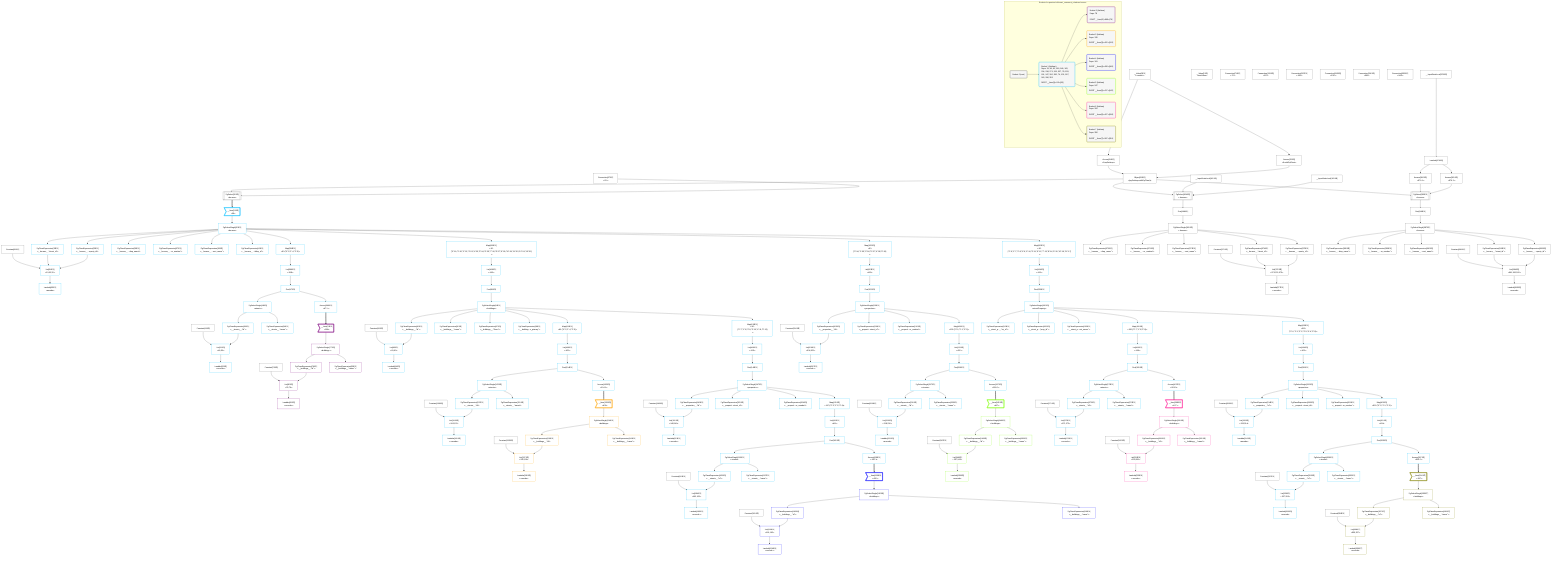 %%{init: {'themeVariables': { 'fontSize': '12px'}}}%%
graph TD
    classDef path fill:#eee,stroke:#000,color:#000
    classDef plan fill:#fff,stroke-width:1px,color:#000
    classDef itemplan fill:#fff,stroke-width:2px,color:#000
    classDef sideeffectplan fill:#f00,stroke-width:2px,color:#000
    classDef bucket fill:#f6f6f6,color:#000,stroke-width:2px,text-align:left


    %% define steps
    __Value3["__Value[3∈0]<br />ᐸcontextᐳ"]:::plan
    __Value5["__Value[5∈0]<br />ᐸrootValueᐳ"]:::plan
    Access24["Access[24∈0]<br />ᐸ3.pgSettingsᐳ"]:::plan
    Access25["Access[25∈0]<br />ᐸ3.withPgClientᐳ"]:::plan
    Object26["Object[26∈0]<br />ᐸ{pgSettings,withPgClient}ᐳ"]:::plan
    Connection27["Connection[27∈0]<br />ᐸ23ᐳ"]:::plan
    PgSelect28[["PgSelect[28∈0]<br />ᐸhousesᐳ"]]:::plan
    __Item29>"__Item[29∈1]<br />ᐸ28ᐳ"]:::itemplan
    PgSelectSingle30["PgSelectSingle[30∈1]<br />ᐸhousesᐳ"]:::plan
    Constant31["Constant[31∈0]"]:::plan
    PgClassExpression32["PgClassExpression[32∈1]<br />ᐸ__houses__.”street_id”ᐳ"]:::plan
    PgClassExpression33["PgClassExpression[33∈1]<br />ᐸ__houses__...operty_id”ᐳ"]:::plan
    List34["List[34∈1]<br />ᐸ31,32,33ᐳ"]:::plan
    Lambda35["Lambda[35∈1]<br />ᐸencodeᐳ"]:::plan
    PgClassExpression36["PgClassExpression[36∈1]<br />ᐸ__houses__...ding_name”ᐳ"]:::plan
    PgClassExpression37["PgClassExpression[37∈1]<br />ᐸ__houses__...or_number”ᐳ"]:::plan
    PgClassExpression38["PgClassExpression[38∈1]<br />ᐸ__houses__...reet_name”ᐳ"]:::plan
    PgClassExpression40["PgClassExpression[40∈1]<br />ᐸ__houses__...ilding_id”ᐳ"]:::plan
    Map398["Map[398∈1]<br />ᐸ30:{”0”:3,”1”:4,”2”:5}ᐳ"]:::plan
    List399["List[399∈1]<br />ᐸ398ᐳ"]:::plan
    First47["First[47∈1]"]:::plan
    PgSelectSingle48["PgSelectSingle[48∈1]<br />ᐸstreetsᐳ"]:::plan
    Constant49["Constant[49∈0]"]:::plan
    PgClassExpression50["PgClassExpression[50∈1]<br />ᐸ__streets__.”id”ᐳ"]:::plan
    List51["List[51∈1]<br />ᐸ49,50ᐳ"]:::plan
    Lambda52["Lambda[52∈1]<br />ᐸencodeᐳ"]:::plan
    PgClassExpression54["PgClassExpression[54∈1]<br />ᐸ__streets__.”name”ᐳ"]:::plan
    Connection74["Connection[74∈0]<br />ᐸ70ᐳ"]:::plan
    Access396["Access[396∈1]<br />ᐸ47.1ᐳ"]:::plan
    __Item76>"__Item[76∈2]<br />ᐸ396ᐳ"]:::itemplan
    PgSelectSingle77["PgSelectSingle[77∈2]<br />ᐸbuildingsᐳ"]:::plan
    Constant78["Constant[78∈0]"]:::plan
    PgClassExpression79["PgClassExpression[79∈2]<br />ᐸ__buildings__.”id”ᐳ"]:::plan
    List80["List[80∈2]<br />ᐸ78,79ᐳ"]:::plan
    Lambda81["Lambda[81∈2]<br />ᐸencodeᐳ"]:::plan
    PgClassExpression83["PgClassExpression[83∈2]<br />ᐸ__buildings__.”name”ᐳ"]:::plan
    Map418["Map[418∈1]<br />ᐸ30:{”0”:19,”1”:20,”2”:21,”3”:22,”4”:23,”5”:24,”6”:25,”7”:26,”8”:27,”9”:28,”10”:29,”11”:30,”12”:31,”13”:32}ᐳ"]:::plan
    List419["List[419∈1]<br />ᐸ418ᐳ"]:::plan
    First89["First[89∈1]"]:::plan
    PgSelectSingle90["PgSelectSingle[90∈1]<br />ᐸbuildingsᐳ"]:::plan
    Constant91["Constant[91∈0]"]:::plan
    PgClassExpression92["PgClassExpression[92∈1]<br />ᐸ__buildings__.”id”ᐳ"]:::plan
    List93["List[93∈1]<br />ᐸ91,92ᐳ"]:::plan
    Lambda94["Lambda[94∈1]<br />ᐸencodeᐳ"]:::plan
    PgClassExpression96["PgClassExpression[96∈1]<br />ᐸ__buildings__.”name”ᐳ"]:::plan
    PgClassExpression97["PgClassExpression[97∈1]<br />ᐸ__buildings__.”floors”ᐳ"]:::plan
    PgClassExpression98["PgClassExpression[98∈1]<br />ᐸ__building...s_primary”ᐳ"]:::plan
    Map405["Map[405∈1]<br />ᐸ90:{”0”:3,”1”:4,”2”:5}ᐳ"]:::plan
    List406["List[406∈1]<br />ᐸ405ᐳ"]:::plan
    First104["First[104∈1]"]:::plan
    PgSelectSingle105["PgSelectSingle[105∈1]<br />ᐸstreetsᐳ"]:::plan
    Constant106["Constant[106∈0]"]:::plan
    PgClassExpression107["PgClassExpression[107∈1]<br />ᐸ__streets__.”id”ᐳ"]:::plan
    List108["List[108∈1]<br />ᐸ106,107ᐳ"]:::plan
    Lambda109["Lambda[109∈1]<br />ᐸencodeᐳ"]:::plan
    PgClassExpression111["PgClassExpression[111∈1]<br />ᐸ__streets__.”name”ᐳ"]:::plan
    Connection131["Connection[131∈0]<br />ᐸ127ᐳ"]:::plan
    Access402["Access[402∈1]<br />ᐸ104.1ᐳ"]:::plan
    __Item133>"__Item[133∈3]<br />ᐸ402ᐳ"]:::itemplan
    PgSelectSingle134["PgSelectSingle[134∈3]<br />ᐸbuildingsᐳ"]:::plan
    Constant135["Constant[135∈0]"]:::plan
    PgClassExpression136["PgClassExpression[136∈3]<br />ᐸ__buildings__.”id”ᐳ"]:::plan
    List137["List[137∈3]<br />ᐸ135,136ᐳ"]:::plan
    Lambda138["Lambda[138∈3]<br />ᐸencodeᐳ"]:::plan
    PgClassExpression140["PgClassExpression[140∈3]<br />ᐸ__buildings__.”name”ᐳ"]:::plan
    Map415["Map[415∈1]<br />ᐸ90:{”0”:7,”1”:8,”2”:9,”3”:10,”4”:11,”5”:12}ᐳ"]:::plan
    List416["List[416∈1]<br />ᐸ415ᐳ"]:::plan
    First146["First[146∈1]"]:::plan
    PgSelectSingle147["PgSelectSingle[147∈1]<br />ᐸpropertiesᐳ"]:::plan
    Constant148["Constant[148∈0]"]:::plan
    PgClassExpression149["PgClassExpression[149∈1]<br />ᐸ__properties__.”id”ᐳ"]:::plan
    List150["List[150∈1]<br />ᐸ148,149ᐳ"]:::plan
    Lambda151["Lambda[151∈1]<br />ᐸencodeᐳ"]:::plan
    PgClassExpression153["PgClassExpression[153∈1]<br />ᐸ__properti...street_id”ᐳ"]:::plan
    PgClassExpression154["PgClassExpression[154∈1]<br />ᐸ__properti...or_number”ᐳ"]:::plan
    Map411["Map[411∈1]<br />ᐸ147:{”0”:2,”1”:3,”2”:4}ᐳ"]:::plan
    List412["List[412∈1]<br />ᐸ411ᐳ"]:::plan
    First160["First[160∈1]"]:::plan
    PgSelectSingle161["PgSelectSingle[161∈1]<br />ᐸstreetsᐳ"]:::plan
    Constant162["Constant[162∈0]"]:::plan
    PgClassExpression163["PgClassExpression[163∈1]<br />ᐸ__streets__.”id”ᐳ"]:::plan
    List164["List[164∈1]<br />ᐸ162,163ᐳ"]:::plan
    Lambda165["Lambda[165∈1]<br />ᐸencodeᐳ"]:::plan
    PgClassExpression167["PgClassExpression[167∈1]<br />ᐸ__streets__.”name”ᐳ"]:::plan
    Connection187["Connection[187∈0]<br />ᐸ183ᐳ"]:::plan
    Access408["Access[408∈1]<br />ᐸ160.1ᐳ"]:::plan
    __Item189>"__Item[189∈4]<br />ᐸ408ᐳ"]:::itemplan
    PgSelectSingle190["PgSelectSingle[190∈4]<br />ᐸbuildingsᐳ"]:::plan
    Constant191["Constant[191∈0]"]:::plan
    PgClassExpression192["PgClassExpression[192∈4]<br />ᐸ__buildings__.”id”ᐳ"]:::plan
    List193["List[193∈4]<br />ᐸ191,192ᐳ"]:::plan
    Lambda194["Lambda[194∈4]<br />ᐸencodeᐳ"]:::plan
    PgClassExpression196["PgClassExpression[196∈4]<br />ᐸ__buildings__.”name”ᐳ"]:::plan
    Map422["Map[422∈1]<br />ᐸ30:{”0”:34,”1”:35,”2”:36,”3”:37,”4”:38,”5”:39}ᐳ"]:::plan
    List423["List[423∈1]<br />ᐸ422ᐳ"]:::plan
    First202["First[202∈1]"]:::plan
    PgSelectSingle203["PgSelectSingle[203∈1]<br />ᐸpropertiesᐳ"]:::plan
    Constant204["Constant[204∈0]"]:::plan
    PgClassExpression205["PgClassExpression[205∈1]<br />ᐸ__properties__.”id”ᐳ"]:::plan
    List206["List[206∈1]<br />ᐸ204,205ᐳ"]:::plan
    Lambda207["Lambda[207∈1]<br />ᐸencodeᐳ"]:::plan
    PgClassExpression209["PgClassExpression[209∈1]<br />ᐸ__properti...street_id”ᐳ"]:::plan
    PgClassExpression210["PgClassExpression[210∈1]<br />ᐸ__properti...or_number”ᐳ"]:::plan
    Map420["Map[420∈1]<br />ᐸ203:{”0”:0,”1”:1,”2”:2}ᐳ"]:::plan
    List421["List[421∈1]<br />ᐸ420ᐳ"]:::plan
    First216["First[216∈1]"]:::plan
    PgSelectSingle217["PgSelectSingle[217∈1]<br />ᐸstreetsᐳ"]:::plan
    Constant218["Constant[218∈0]"]:::plan
    PgClassExpression219["PgClassExpression[219∈1]<br />ᐸ__streets__.”id”ᐳ"]:::plan
    List220["List[220∈1]<br />ᐸ218,219ᐳ"]:::plan
    Lambda221["Lambda[221∈1]<br />ᐸencodeᐳ"]:::plan
    PgClassExpression223["PgClassExpression[223∈1]<br />ᐸ__streets__.”name”ᐳ"]:::plan
    Connection243["Connection[243∈0]<br />ᐸ239ᐳ"]:::plan
    Access417["Access[417∈1]<br />ᐸ216.0ᐳ"]:::plan
    __Item245>"__Item[245∈5]<br />ᐸ417ᐳ"]:::itemplan
    PgSelectSingle246["PgSelectSingle[246∈5]<br />ᐸbuildingsᐳ"]:::plan
    Constant247["Constant[247∈0]"]:::plan
    PgClassExpression248["PgClassExpression[248∈5]<br />ᐸ__buildings__.”id”ᐳ"]:::plan
    List249["List[249∈5]<br />ᐸ247,248ᐳ"]:::plan
    Lambda250["Lambda[250∈5]<br />ᐸencodeᐳ"]:::plan
    PgClassExpression252["PgClassExpression[252∈5]<br />ᐸ__buildings__.”name”ᐳ"]:::plan
    Map413["Map[413∈1]<br />ᐸ30:{”0”:6,”1”:7,”2”:8,”3”:9,”4”:10,”5”:11,”6”:12,”7”:13,”8”:14,”9”:15,”10”:16,”11”:17}ᐳ"]:::plan
    List414["List[414∈1]<br />ᐸ413ᐳ"]:::plan
    First259["First[259∈1]"]:::plan
    PgSelectSingle260["PgSelectSingle[260∈1]<br />ᐸstreetPropertyᐳ"]:::plan
    PgClassExpression261["PgClassExpression[261∈1]<br />ᐸ__street_p..._.”str_id”ᐳ"]:::plan
    PgClassExpression262["PgClassExpression[262∈1]<br />ᐸ__street_p....”prop_id”ᐳ"]:::plan
    PgClassExpression263["PgClassExpression[263∈1]<br />ᐸ__street_p...ent_owner”ᐳ"]:::plan
    Map409["Map[409∈1]<br />ᐸ260:{”0”:7,”1”:8,”2”:9}ᐳ"]:::plan
    List410["List[410∈1]<br />ᐸ409ᐳ"]:::plan
    First269["First[269∈1]"]:::plan
    PgSelectSingle270["PgSelectSingle[270∈1]<br />ᐸstreetsᐳ"]:::plan
    Constant271["Constant[271∈0]"]:::plan
    PgClassExpression272["PgClassExpression[272∈1]<br />ᐸ__streets__.”id”ᐳ"]:::plan
    List273["List[273∈1]<br />ᐸ271,272ᐳ"]:::plan
    Lambda274["Lambda[274∈1]<br />ᐸencodeᐳ"]:::plan
    PgClassExpression276["PgClassExpression[276∈1]<br />ᐸ__streets__.”name”ᐳ"]:::plan
    Connection296["Connection[296∈0]<br />ᐸ292ᐳ"]:::plan
    Access407["Access[407∈1]<br />ᐸ269.0ᐳ"]:::plan
    __Item298>"__Item[298∈6]<br />ᐸ407ᐳ"]:::itemplan
    PgSelectSingle299["PgSelectSingle[299∈6]<br />ᐸbuildingsᐳ"]:::plan
    Constant300["Constant[300∈0]"]:::plan
    PgClassExpression301["PgClassExpression[301∈6]<br />ᐸ__buildings__.”id”ᐳ"]:::plan
    List302["List[302∈6]<br />ᐸ300,301ᐳ"]:::plan
    Lambda303["Lambda[303∈6]<br />ᐸencodeᐳ"]:::plan
    PgClassExpression305["PgClassExpression[305∈6]<br />ᐸ__buildings__.”name”ᐳ"]:::plan
    Map403["Map[403∈1]<br />ᐸ260:{”0”:0,”1”:1,”2”:2,”3”:3,”4”:4,”5”:5}ᐳ"]:::plan
    List404["List[404∈1]<br />ᐸ403ᐳ"]:::plan
    First311["First[311∈1]"]:::plan
    PgSelectSingle312["PgSelectSingle[312∈1]<br />ᐸpropertiesᐳ"]:::plan
    Constant313["Constant[313∈0]"]:::plan
    PgClassExpression314["PgClassExpression[314∈1]<br />ᐸ__properties__.”id”ᐳ"]:::plan
    List315["List[315∈1]<br />ᐸ313,314ᐳ"]:::plan
    Lambda316["Lambda[316∈1]<br />ᐸencodeᐳ"]:::plan
    PgClassExpression318["PgClassExpression[318∈1]<br />ᐸ__properti...street_id”ᐳ"]:::plan
    PgClassExpression319["PgClassExpression[319∈1]<br />ᐸ__properti...or_number”ᐳ"]:::plan
    Map400["Map[400∈1]<br />ᐸ312:{”0”:0,”1”:1,”2”:2}ᐳ"]:::plan
    List401["List[401∈1]<br />ᐸ400ᐳ"]:::plan
    First325["First[325∈1]"]:::plan
    PgSelectSingle326["PgSelectSingle[326∈1]<br />ᐸstreetsᐳ"]:::plan
    Constant327["Constant[327∈0]"]:::plan
    PgClassExpression328["PgClassExpression[328∈1]<br />ᐸ__streets__.”id”ᐳ"]:::plan
    List329["List[329∈1]<br />ᐸ327,328ᐳ"]:::plan
    Lambda330["Lambda[330∈1]<br />ᐸencodeᐳ"]:::plan
    PgClassExpression332["PgClassExpression[332∈1]<br />ᐸ__streets__.”name”ᐳ"]:::plan
    Connection352["Connection[352∈0]<br />ᐸ348ᐳ"]:::plan
    Access397["Access[397∈1]<br />ᐸ325.0ᐳ"]:::plan
    __Item354>"__Item[354∈7]<br />ᐸ397ᐳ"]:::itemplan
    PgSelectSingle355["PgSelectSingle[355∈7]<br />ᐸbuildingsᐳ"]:::plan
    Constant356["Constant[356∈0]"]:::plan
    PgClassExpression357["PgClassExpression[357∈7]<br />ᐸ__buildings__.”id”ᐳ"]:::plan
    List358["List[358∈7]<br />ᐸ356,357ᐳ"]:::plan
    Lambda359["Lambda[359∈7]<br />ᐸencodeᐳ"]:::plan
    PgClassExpression361["PgClassExpression[361∈7]<br />ᐸ__buildings__.”name”ᐳ"]:::plan
    __InputStaticLeaf362["__InputStaticLeaf[362∈0]"]:::plan
    __InputStaticLeaf363["__InputStaticLeaf[363∈0]"]:::plan
    PgSelect364[["PgSelect[364∈0]<br />ᐸhousesᐳ"]]:::plan
    First368["First[368∈0]"]:::plan
    PgSelectSingle369["PgSelectSingle[369∈0]<br />ᐸhousesᐳ"]:::plan
    PgClassExpression370["PgClassExpression[370∈0]<br />ᐸ__houses__...ding_name”ᐳ"]:::plan
    PgClassExpression371["PgClassExpression[371∈0]<br />ᐸ__houses__...or_number”ᐳ"]:::plan
    PgClassExpression372["PgClassExpression[372∈0]<br />ᐸ__houses__...reet_name”ᐳ"]:::plan
    Constant373["Constant[373∈0]"]:::plan
    PgClassExpression374["PgClassExpression[374∈0]<br />ᐸ__houses__.”street_id”ᐳ"]:::plan
    PgClassExpression375["PgClassExpression[375∈0]<br />ᐸ__houses__...operty_id”ᐳ"]:::plan
    List376["List[376∈0]<br />ᐸ373,374,375ᐳ"]:::plan
    Lambda377["Lambda[377∈0]<br />ᐸencodeᐳ"]:::plan
    __InputStaticLeaf378["__InputStaticLeaf[378∈0]"]:::plan
    Lambda379["Lambda[379∈0]"]:::plan
    Access380["Access[380∈0]<br />ᐸ379.1ᐳ"]:::plan
    Access381["Access[381∈0]<br />ᐸ379.2ᐳ"]:::plan
    PgSelect382[["PgSelect[382∈0]<br />ᐸhousesᐳ"]]:::plan
    First386["First[386∈0]"]:::plan
    PgSelectSingle387["PgSelectSingle[387∈0]<br />ᐸhousesᐳ"]:::plan
    PgClassExpression388["PgClassExpression[388∈0]<br />ᐸ__houses__...ding_name”ᐳ"]:::plan
    PgClassExpression389["PgClassExpression[389∈0]<br />ᐸ__houses__...or_number”ᐳ"]:::plan
    PgClassExpression390["PgClassExpression[390∈0]<br />ᐸ__houses__...reet_name”ᐳ"]:::plan
    Constant391["Constant[391∈0]"]:::plan
    PgClassExpression392["PgClassExpression[392∈0]<br />ᐸ__houses__.”street_id”ᐳ"]:::plan
    PgClassExpression393["PgClassExpression[393∈0]<br />ᐸ__houses__...operty_id”ᐳ"]:::plan
    List394["List[394∈0]<br />ᐸ391,392,393ᐳ"]:::plan
    Lambda395["Lambda[395∈0]<br />ᐸencodeᐳ"]:::plan

    %% plan dependencies
    __Value3 --> Access24
    __Value3 --> Access25
    Access24 & Access25 --> Object26
    Object26 & Connection27 --> PgSelect28
    PgSelect28 ==> __Item29
    __Item29 --> PgSelectSingle30
    PgSelectSingle30 --> PgClassExpression32
    PgSelectSingle30 --> PgClassExpression33
    Constant31 & PgClassExpression32 & PgClassExpression33 --> List34
    List34 --> Lambda35
    PgSelectSingle30 --> PgClassExpression36
    PgSelectSingle30 --> PgClassExpression37
    PgSelectSingle30 --> PgClassExpression38
    PgSelectSingle30 --> PgClassExpression40
    PgSelectSingle30 --> Map398
    Map398 --> List399
    List399 --> First47
    First47 --> PgSelectSingle48
    PgSelectSingle48 --> PgClassExpression50
    Constant49 & PgClassExpression50 --> List51
    List51 --> Lambda52
    PgSelectSingle48 --> PgClassExpression54
    First47 --> Access396
    Access396 ==> __Item76
    __Item76 --> PgSelectSingle77
    PgSelectSingle77 --> PgClassExpression79
    Constant78 & PgClassExpression79 --> List80
    List80 --> Lambda81
    PgSelectSingle77 --> PgClassExpression83
    PgSelectSingle30 --> Map418
    Map418 --> List419
    List419 --> First89
    First89 --> PgSelectSingle90
    PgSelectSingle90 --> PgClassExpression92
    Constant91 & PgClassExpression92 --> List93
    List93 --> Lambda94
    PgSelectSingle90 --> PgClassExpression96
    PgSelectSingle90 --> PgClassExpression97
    PgSelectSingle90 --> PgClassExpression98
    PgSelectSingle90 --> Map405
    Map405 --> List406
    List406 --> First104
    First104 --> PgSelectSingle105
    PgSelectSingle105 --> PgClassExpression107
    Constant106 & PgClassExpression107 --> List108
    List108 --> Lambda109
    PgSelectSingle105 --> PgClassExpression111
    First104 --> Access402
    Access402 ==> __Item133
    __Item133 --> PgSelectSingle134
    PgSelectSingle134 --> PgClassExpression136
    Constant135 & PgClassExpression136 --> List137
    List137 --> Lambda138
    PgSelectSingle134 --> PgClassExpression140
    PgSelectSingle90 --> Map415
    Map415 --> List416
    List416 --> First146
    First146 --> PgSelectSingle147
    PgSelectSingle147 --> PgClassExpression149
    Constant148 & PgClassExpression149 --> List150
    List150 --> Lambda151
    PgSelectSingle147 --> PgClassExpression153
    PgSelectSingle147 --> PgClassExpression154
    PgSelectSingle147 --> Map411
    Map411 --> List412
    List412 --> First160
    First160 --> PgSelectSingle161
    PgSelectSingle161 --> PgClassExpression163
    Constant162 & PgClassExpression163 --> List164
    List164 --> Lambda165
    PgSelectSingle161 --> PgClassExpression167
    First160 --> Access408
    Access408 ==> __Item189
    __Item189 --> PgSelectSingle190
    PgSelectSingle190 --> PgClassExpression192
    Constant191 & PgClassExpression192 --> List193
    List193 --> Lambda194
    PgSelectSingle190 --> PgClassExpression196
    PgSelectSingle30 --> Map422
    Map422 --> List423
    List423 --> First202
    First202 --> PgSelectSingle203
    PgSelectSingle203 --> PgClassExpression205
    Constant204 & PgClassExpression205 --> List206
    List206 --> Lambda207
    PgSelectSingle203 --> PgClassExpression209
    PgSelectSingle203 --> PgClassExpression210
    PgSelectSingle203 --> Map420
    Map420 --> List421
    List421 --> First216
    First216 --> PgSelectSingle217
    PgSelectSingle217 --> PgClassExpression219
    Constant218 & PgClassExpression219 --> List220
    List220 --> Lambda221
    PgSelectSingle217 --> PgClassExpression223
    First216 --> Access417
    Access417 ==> __Item245
    __Item245 --> PgSelectSingle246
    PgSelectSingle246 --> PgClassExpression248
    Constant247 & PgClassExpression248 --> List249
    List249 --> Lambda250
    PgSelectSingle246 --> PgClassExpression252
    PgSelectSingle30 --> Map413
    Map413 --> List414
    List414 --> First259
    First259 --> PgSelectSingle260
    PgSelectSingle260 --> PgClassExpression261
    PgSelectSingle260 --> PgClassExpression262
    PgSelectSingle260 --> PgClassExpression263
    PgSelectSingle260 --> Map409
    Map409 --> List410
    List410 --> First269
    First269 --> PgSelectSingle270
    PgSelectSingle270 --> PgClassExpression272
    Constant271 & PgClassExpression272 --> List273
    List273 --> Lambda274
    PgSelectSingle270 --> PgClassExpression276
    First269 --> Access407
    Access407 ==> __Item298
    __Item298 --> PgSelectSingle299
    PgSelectSingle299 --> PgClassExpression301
    Constant300 & PgClassExpression301 --> List302
    List302 --> Lambda303
    PgSelectSingle299 --> PgClassExpression305
    PgSelectSingle260 --> Map403
    Map403 --> List404
    List404 --> First311
    First311 --> PgSelectSingle312
    PgSelectSingle312 --> PgClassExpression314
    Constant313 & PgClassExpression314 --> List315
    List315 --> Lambda316
    PgSelectSingle312 --> PgClassExpression318
    PgSelectSingle312 --> PgClassExpression319
    PgSelectSingle312 --> Map400
    Map400 --> List401
    List401 --> First325
    First325 --> PgSelectSingle326
    PgSelectSingle326 --> PgClassExpression328
    Constant327 & PgClassExpression328 --> List329
    List329 --> Lambda330
    PgSelectSingle326 --> PgClassExpression332
    First325 --> Access397
    Access397 ==> __Item354
    __Item354 --> PgSelectSingle355
    PgSelectSingle355 --> PgClassExpression357
    Constant356 & PgClassExpression357 --> List358
    List358 --> Lambda359
    PgSelectSingle355 --> PgClassExpression361
    Object26 & __InputStaticLeaf362 & __InputStaticLeaf363 --> PgSelect364
    PgSelect364 --> First368
    First368 --> PgSelectSingle369
    PgSelectSingle369 --> PgClassExpression370
    PgSelectSingle369 --> PgClassExpression371
    PgSelectSingle369 --> PgClassExpression372
    PgSelectSingle369 --> PgClassExpression374
    PgSelectSingle369 --> PgClassExpression375
    Constant373 & PgClassExpression374 & PgClassExpression375 --> List376
    List376 --> Lambda377
    __InputStaticLeaf378 --> Lambda379
    Lambda379 --> Access380
    Lambda379 --> Access381
    Object26 & Access380 & Access381 --> PgSelect382
    PgSelect382 --> First386
    First386 --> PgSelectSingle387
    PgSelectSingle387 --> PgClassExpression388
    PgSelectSingle387 --> PgClassExpression389
    PgSelectSingle387 --> PgClassExpression390
    PgSelectSingle387 --> PgClassExpression392
    PgSelectSingle387 --> PgClassExpression393
    Constant391 & PgClassExpression392 & PgClassExpression393 --> List394
    List394 --> Lambda395

    subgraph "Buckets for queries/v4/smart_comment_relations.houses"
    Bucket0("Bucket 0 (root)"):::bucket
    classDef bucket0 stroke:#696969
    class Bucket0,__Value3,__Value5,Access24,Access25,Object26,Connection27,PgSelect28,Constant31,Constant49,Connection74,Constant78,Constant91,Constant106,Connection131,Constant135,Constant148,Constant162,Connection187,Constant191,Constant204,Constant218,Connection243,Constant247,Constant271,Connection296,Constant300,Constant313,Constant327,Connection352,Constant356,__InputStaticLeaf362,__InputStaticLeaf363,PgSelect364,First368,PgSelectSingle369,PgClassExpression370,PgClassExpression371,PgClassExpression372,Constant373,PgClassExpression374,PgClassExpression375,List376,Lambda377,__InputStaticLeaf378,Lambda379,Access380,Access381,PgSelect382,First386,PgSelectSingle387,PgClassExpression388,PgClassExpression389,PgClassExpression390,Constant391,PgClassExpression392,PgClassExpression393,List394,Lambda395 bucket0
    Bucket1("Bucket 1 (listItem)<br />Deps: 31, 49, 91, 106, 148, 162, 204, 218, 271, 313, 327, 78, 135, 191, 247, 300, 356, 74, 131, 187, 243, 296, 352<br /><br />ROOT __Item{1}ᐸ28ᐳ[29]"):::bucket
    classDef bucket1 stroke:#00bfff
    class Bucket1,__Item29,PgSelectSingle30,PgClassExpression32,PgClassExpression33,List34,Lambda35,PgClassExpression36,PgClassExpression37,PgClassExpression38,PgClassExpression40,First47,PgSelectSingle48,PgClassExpression50,List51,Lambda52,PgClassExpression54,First89,PgSelectSingle90,PgClassExpression92,List93,Lambda94,PgClassExpression96,PgClassExpression97,PgClassExpression98,First104,PgSelectSingle105,PgClassExpression107,List108,Lambda109,PgClassExpression111,First146,PgSelectSingle147,PgClassExpression149,List150,Lambda151,PgClassExpression153,PgClassExpression154,First160,PgSelectSingle161,PgClassExpression163,List164,Lambda165,PgClassExpression167,First202,PgSelectSingle203,PgClassExpression205,List206,Lambda207,PgClassExpression209,PgClassExpression210,First216,PgSelectSingle217,PgClassExpression219,List220,Lambda221,PgClassExpression223,First259,PgSelectSingle260,PgClassExpression261,PgClassExpression262,PgClassExpression263,First269,PgSelectSingle270,PgClassExpression272,List273,Lambda274,PgClassExpression276,First311,PgSelectSingle312,PgClassExpression314,List315,Lambda316,PgClassExpression318,PgClassExpression319,First325,PgSelectSingle326,PgClassExpression328,List329,Lambda330,PgClassExpression332,Access396,Access397,Map398,List399,Map400,List401,Access402,Map403,List404,Map405,List406,Access407,Access408,Map409,List410,Map411,List412,Map413,List414,Map415,List416,Access417,Map418,List419,Map420,List421,Map422,List423 bucket1
    Bucket2("Bucket 2 (listItem)<br />Deps: 78<br /><br />ROOT __Item{2}ᐸ396ᐳ[76]"):::bucket
    classDef bucket2 stroke:#7f007f
    class Bucket2,__Item76,PgSelectSingle77,PgClassExpression79,List80,Lambda81,PgClassExpression83 bucket2
    Bucket3("Bucket 3 (listItem)<br />Deps: 135<br /><br />ROOT __Item{3}ᐸ402ᐳ[133]"):::bucket
    classDef bucket3 stroke:#ffa500
    class Bucket3,__Item133,PgSelectSingle134,PgClassExpression136,List137,Lambda138,PgClassExpression140 bucket3
    Bucket4("Bucket 4 (listItem)<br />Deps: 191<br /><br />ROOT __Item{4}ᐸ408ᐳ[189]"):::bucket
    classDef bucket4 stroke:#0000ff
    class Bucket4,__Item189,PgSelectSingle190,PgClassExpression192,List193,Lambda194,PgClassExpression196 bucket4
    Bucket5("Bucket 5 (listItem)<br />Deps: 247<br /><br />ROOT __Item{5}ᐸ417ᐳ[245]"):::bucket
    classDef bucket5 stroke:#7fff00
    class Bucket5,__Item245,PgSelectSingle246,PgClassExpression248,List249,Lambda250,PgClassExpression252 bucket5
    Bucket6("Bucket 6 (listItem)<br />Deps: 300<br /><br />ROOT __Item{6}ᐸ407ᐳ[298]"):::bucket
    classDef bucket6 stroke:#ff1493
    class Bucket6,__Item298,PgSelectSingle299,PgClassExpression301,List302,Lambda303,PgClassExpression305 bucket6
    Bucket7("Bucket 7 (listItem)<br />Deps: 356<br /><br />ROOT __Item{7}ᐸ397ᐳ[354]"):::bucket
    classDef bucket7 stroke:#808000
    class Bucket7,__Item354,PgSelectSingle355,PgClassExpression357,List358,Lambda359,PgClassExpression361 bucket7
    Bucket0 --> Bucket1
    Bucket1 --> Bucket2 & Bucket3 & Bucket4 & Bucket5 & Bucket6 & Bucket7
    end